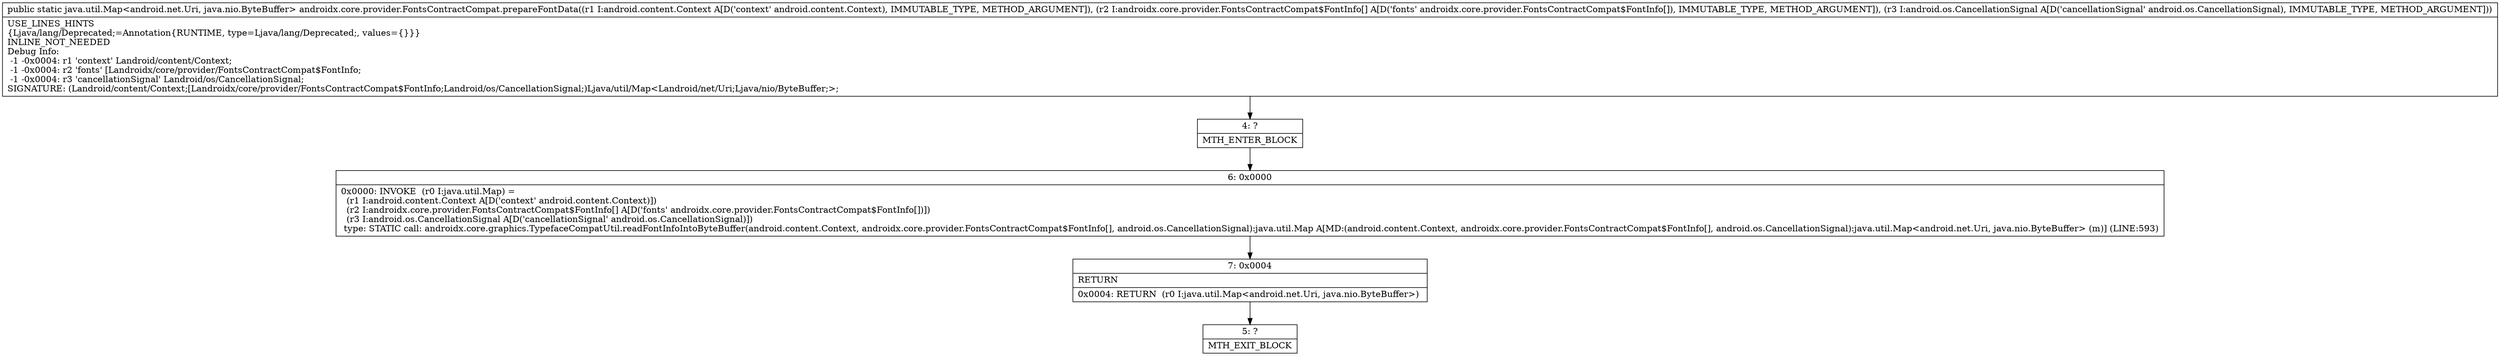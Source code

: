 digraph "CFG forandroidx.core.provider.FontsContractCompat.prepareFontData(Landroid\/content\/Context;[Landroidx\/core\/provider\/FontsContractCompat$FontInfo;Landroid\/os\/CancellationSignal;)Ljava\/util\/Map;" {
Node_4 [shape=record,label="{4\:\ ?|MTH_ENTER_BLOCK\l}"];
Node_6 [shape=record,label="{6\:\ 0x0000|0x0000: INVOKE  (r0 I:java.util.Map) = \l  (r1 I:android.content.Context A[D('context' android.content.Context)])\l  (r2 I:androidx.core.provider.FontsContractCompat$FontInfo[] A[D('fonts' androidx.core.provider.FontsContractCompat$FontInfo[])])\l  (r3 I:android.os.CancellationSignal A[D('cancellationSignal' android.os.CancellationSignal)])\l type: STATIC call: androidx.core.graphics.TypefaceCompatUtil.readFontInfoIntoByteBuffer(android.content.Context, androidx.core.provider.FontsContractCompat$FontInfo[], android.os.CancellationSignal):java.util.Map A[MD:(android.content.Context, androidx.core.provider.FontsContractCompat$FontInfo[], android.os.CancellationSignal):java.util.Map\<android.net.Uri, java.nio.ByteBuffer\> (m)] (LINE:593)\l}"];
Node_7 [shape=record,label="{7\:\ 0x0004|RETURN\l|0x0004: RETURN  (r0 I:java.util.Map\<android.net.Uri, java.nio.ByteBuffer\>) \l}"];
Node_5 [shape=record,label="{5\:\ ?|MTH_EXIT_BLOCK\l}"];
MethodNode[shape=record,label="{public static java.util.Map\<android.net.Uri, java.nio.ByteBuffer\> androidx.core.provider.FontsContractCompat.prepareFontData((r1 I:android.content.Context A[D('context' android.content.Context), IMMUTABLE_TYPE, METHOD_ARGUMENT]), (r2 I:androidx.core.provider.FontsContractCompat$FontInfo[] A[D('fonts' androidx.core.provider.FontsContractCompat$FontInfo[]), IMMUTABLE_TYPE, METHOD_ARGUMENT]), (r3 I:android.os.CancellationSignal A[D('cancellationSignal' android.os.CancellationSignal), IMMUTABLE_TYPE, METHOD_ARGUMENT]))  | USE_LINES_HINTS\l\{Ljava\/lang\/Deprecated;=Annotation\{RUNTIME, type=Ljava\/lang\/Deprecated;, values=\{\}\}\}\lINLINE_NOT_NEEDED\lDebug Info:\l  \-1 \-0x0004: r1 'context' Landroid\/content\/Context;\l  \-1 \-0x0004: r2 'fonts' [Landroidx\/core\/provider\/FontsContractCompat$FontInfo;\l  \-1 \-0x0004: r3 'cancellationSignal' Landroid\/os\/CancellationSignal;\lSIGNATURE: (Landroid\/content\/Context;[Landroidx\/core\/provider\/FontsContractCompat$FontInfo;Landroid\/os\/CancellationSignal;)Ljava\/util\/Map\<Landroid\/net\/Uri;Ljava\/nio\/ByteBuffer;\>;\l}"];
MethodNode -> Node_4;Node_4 -> Node_6;
Node_6 -> Node_7;
Node_7 -> Node_5;
}

